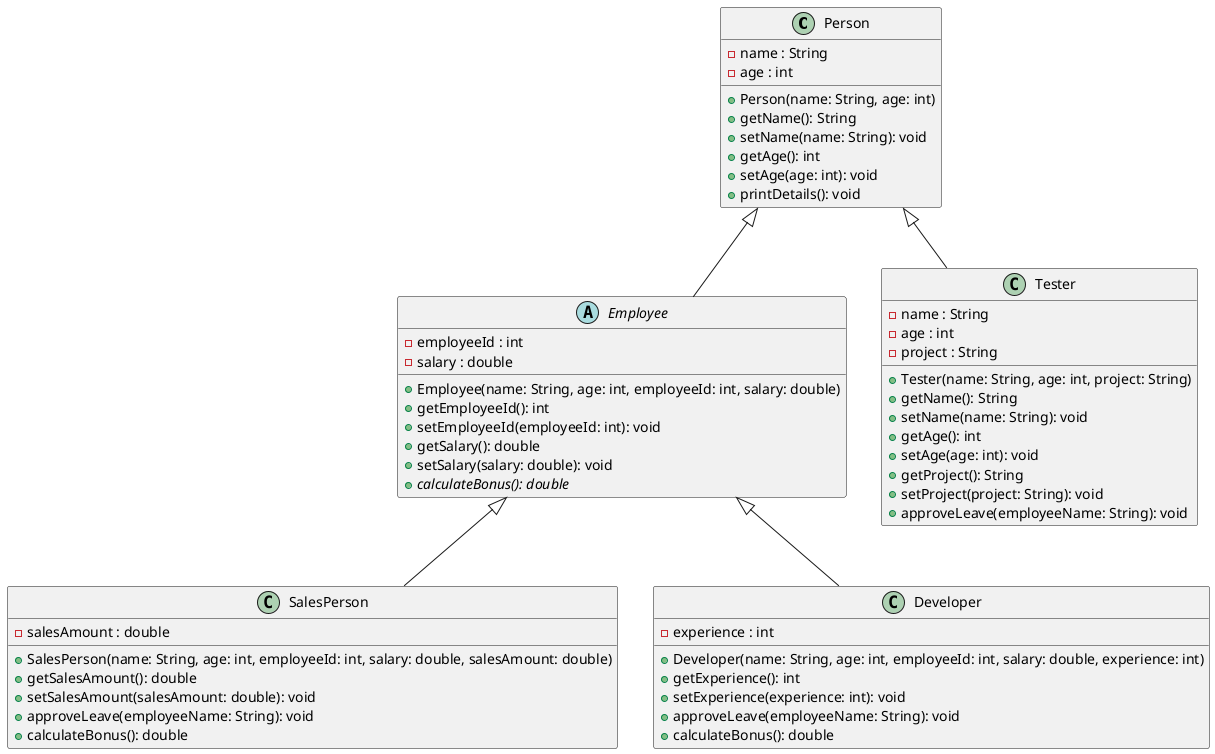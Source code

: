 @startuml

class Person {
  - name : String
  - age : int
  + Person(name: String, age: int)
  + getName(): String
  + setName(name: String): void
  + getAge(): int
  + setAge(age: int): void
  + printDetails(): void
}

abstract class Employee {
  - employeeId : int
  - salary : double
  + Employee(name: String, age: int, employeeId: int, salary: double)
  + getEmployeeId(): int
  + setEmployeeId(employeeId: int): void
  + getSalary(): double
  + setSalary(salary: double): void
  + {abstract} calculateBonus(): double
}

class SalesPerson {
  - salesAmount : double
  + SalesPerson(name: String, age: int, employeeId: int, salary: double, salesAmount: double)
  + getSalesAmount(): double
  + setSalesAmount(salesAmount: double): void
  + approveLeave(employeeName: String): void
  + calculateBonus(): double
}

class Developer {
  - experience : int
  + Developer(name: String, age: int, employeeId: int, salary: double, experience: int)
  + getExperience(): int
  + setExperience(experience: int): void
  + approveLeave(employeeName: String): void
  + calculateBonus(): double
}

class Tester {
  - name : String
  - age : int
  - project : String
  + Tester(name: String, age: int, project: String)
  + getName(): String
  + setName(name: String): void
  + getAge(): int
  + setAge(age: int): void
  + getProject(): String
  + setProject(project: String): void
  + approveLeave(employeeName: String): void
}

Person <|-- Employee
Employee <|-- SalesPerson
Employee <|-- Developer
Person <|-- Tester

@enduml
